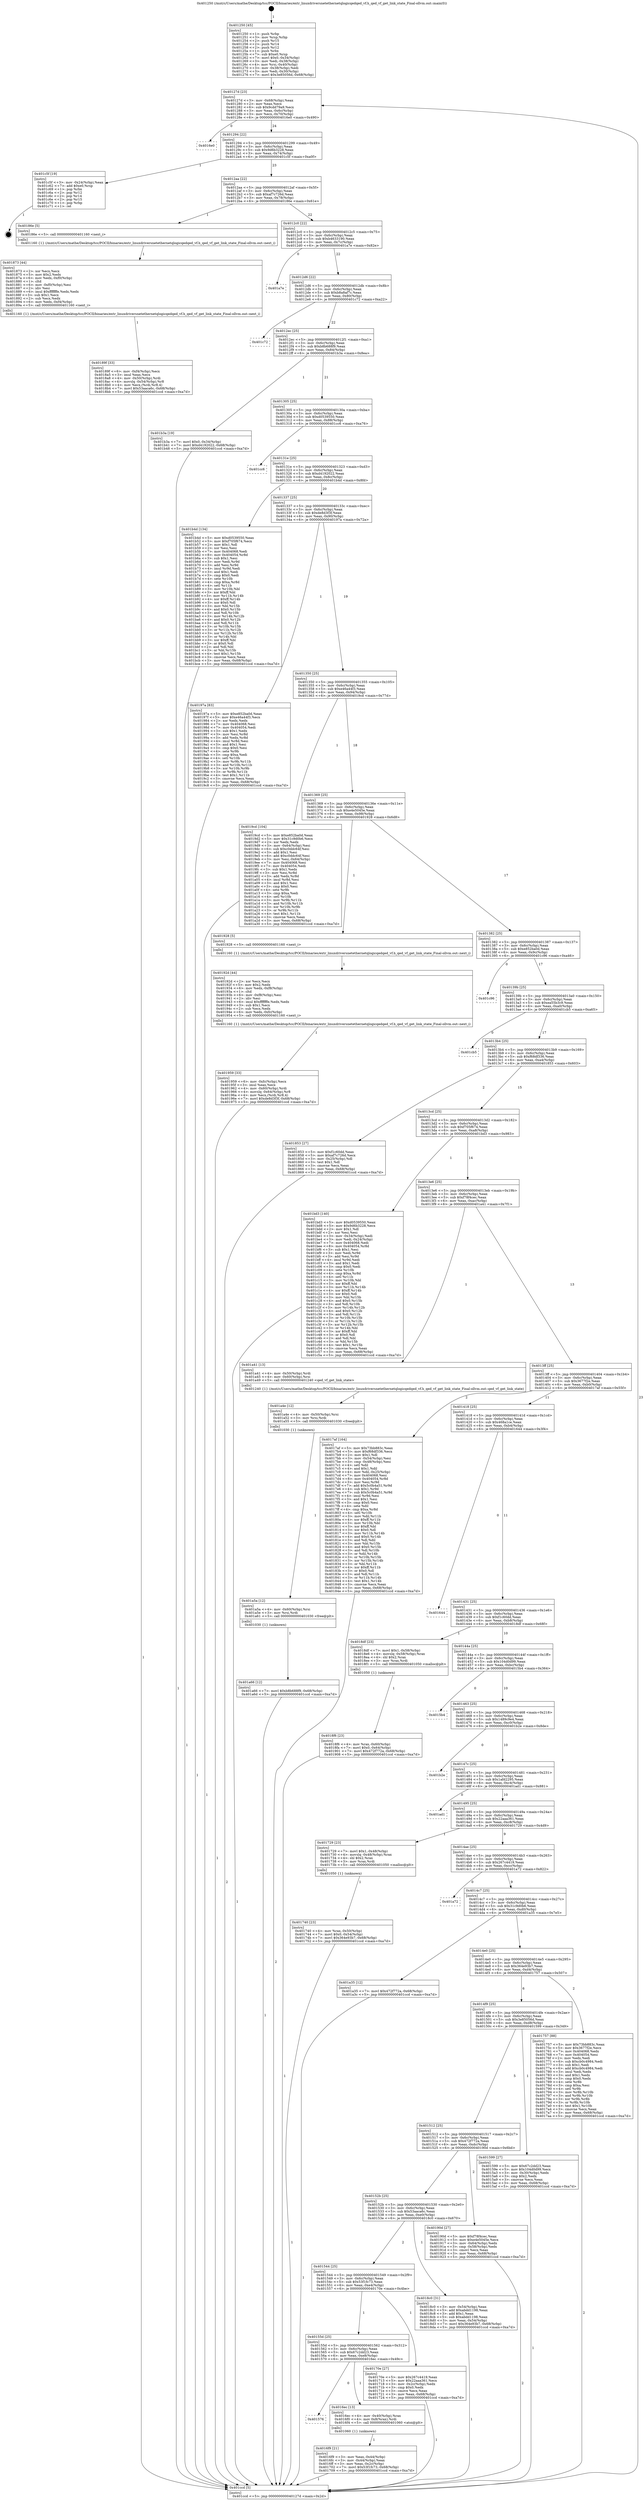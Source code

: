 digraph "0x401250" {
  label = "0x401250 (/mnt/c/Users/mathe/Desktop/tcc/POCII/binaries/extr_linuxdriversnetethernetqlogicqedqed_vf.h_qed_vf_get_link_state_Final-ollvm.out::main(0))"
  labelloc = "t"
  node[shape=record]

  Entry [label="",width=0.3,height=0.3,shape=circle,fillcolor=black,style=filled]
  "0x40127d" [label="{
     0x40127d [23]\l
     | [instrs]\l
     &nbsp;&nbsp;0x40127d \<+3\>: mov -0x68(%rbp),%eax\l
     &nbsp;&nbsp;0x401280 \<+2\>: mov %eax,%ecx\l
     &nbsp;&nbsp;0x401282 \<+6\>: sub $0x9cdd79a9,%ecx\l
     &nbsp;&nbsp;0x401288 \<+3\>: mov %eax,-0x6c(%rbp)\l
     &nbsp;&nbsp;0x40128b \<+3\>: mov %ecx,-0x70(%rbp)\l
     &nbsp;&nbsp;0x40128e \<+6\>: je 00000000004016e0 \<main+0x490\>\l
  }"]
  "0x4016e0" [label="{
     0x4016e0\l
  }", style=dashed]
  "0x401294" [label="{
     0x401294 [22]\l
     | [instrs]\l
     &nbsp;&nbsp;0x401294 \<+5\>: jmp 0000000000401299 \<main+0x49\>\l
     &nbsp;&nbsp;0x401299 \<+3\>: mov -0x6c(%rbp),%eax\l
     &nbsp;&nbsp;0x40129c \<+5\>: sub $0x9d6b3228,%eax\l
     &nbsp;&nbsp;0x4012a1 \<+3\>: mov %eax,-0x74(%rbp)\l
     &nbsp;&nbsp;0x4012a4 \<+6\>: je 0000000000401c5f \<main+0xa0f\>\l
  }"]
  Exit [label="",width=0.3,height=0.3,shape=circle,fillcolor=black,style=filled,peripheries=2]
  "0x401c5f" [label="{
     0x401c5f [19]\l
     | [instrs]\l
     &nbsp;&nbsp;0x401c5f \<+3\>: mov -0x24(%rbp),%eax\l
     &nbsp;&nbsp;0x401c62 \<+7\>: add $0xe0,%rsp\l
     &nbsp;&nbsp;0x401c69 \<+1\>: pop %rbx\l
     &nbsp;&nbsp;0x401c6a \<+2\>: pop %r12\l
     &nbsp;&nbsp;0x401c6c \<+2\>: pop %r14\l
     &nbsp;&nbsp;0x401c6e \<+2\>: pop %r15\l
     &nbsp;&nbsp;0x401c70 \<+1\>: pop %rbp\l
     &nbsp;&nbsp;0x401c71 \<+1\>: ret\l
  }"]
  "0x4012aa" [label="{
     0x4012aa [22]\l
     | [instrs]\l
     &nbsp;&nbsp;0x4012aa \<+5\>: jmp 00000000004012af \<main+0x5f\>\l
     &nbsp;&nbsp;0x4012af \<+3\>: mov -0x6c(%rbp),%eax\l
     &nbsp;&nbsp;0x4012b2 \<+5\>: sub $0xaf7c726d,%eax\l
     &nbsp;&nbsp;0x4012b7 \<+3\>: mov %eax,-0x78(%rbp)\l
     &nbsp;&nbsp;0x4012ba \<+6\>: je 000000000040186e \<main+0x61e\>\l
  }"]
  "0x401a66" [label="{
     0x401a66 [12]\l
     | [instrs]\l
     &nbsp;&nbsp;0x401a66 \<+7\>: movl $0xb8b688f9,-0x68(%rbp)\l
     &nbsp;&nbsp;0x401a6d \<+5\>: jmp 0000000000401ccd \<main+0xa7d\>\l
  }"]
  "0x40186e" [label="{
     0x40186e [5]\l
     | [instrs]\l
     &nbsp;&nbsp;0x40186e \<+5\>: call 0000000000401160 \<next_i\>\l
     | [calls]\l
     &nbsp;&nbsp;0x401160 \{1\} (/mnt/c/Users/mathe/Desktop/tcc/POCII/binaries/extr_linuxdriversnetethernetqlogicqedqed_vf.h_qed_vf_get_link_state_Final-ollvm.out::next_i)\l
  }"]
  "0x4012c0" [label="{
     0x4012c0 [22]\l
     | [instrs]\l
     &nbsp;&nbsp;0x4012c0 \<+5\>: jmp 00000000004012c5 \<main+0x75\>\l
     &nbsp;&nbsp;0x4012c5 \<+3\>: mov -0x6c(%rbp),%eax\l
     &nbsp;&nbsp;0x4012c8 \<+5\>: sub $0xb4633190,%eax\l
     &nbsp;&nbsp;0x4012cd \<+3\>: mov %eax,-0x7c(%rbp)\l
     &nbsp;&nbsp;0x4012d0 \<+6\>: je 0000000000401a7e \<main+0x82e\>\l
  }"]
  "0x401a5a" [label="{
     0x401a5a [12]\l
     | [instrs]\l
     &nbsp;&nbsp;0x401a5a \<+4\>: mov -0x60(%rbp),%rsi\l
     &nbsp;&nbsp;0x401a5e \<+3\>: mov %rsi,%rdi\l
     &nbsp;&nbsp;0x401a61 \<+5\>: call 0000000000401030 \<free@plt\>\l
     | [calls]\l
     &nbsp;&nbsp;0x401030 \{1\} (unknown)\l
  }"]
  "0x401a7e" [label="{
     0x401a7e\l
  }", style=dashed]
  "0x4012d6" [label="{
     0x4012d6 [22]\l
     | [instrs]\l
     &nbsp;&nbsp;0x4012d6 \<+5\>: jmp 00000000004012db \<main+0x8b\>\l
     &nbsp;&nbsp;0x4012db \<+3\>: mov -0x6c(%rbp),%eax\l
     &nbsp;&nbsp;0x4012de \<+5\>: sub $0xb8a8af7c,%eax\l
     &nbsp;&nbsp;0x4012e3 \<+3\>: mov %eax,-0x80(%rbp)\l
     &nbsp;&nbsp;0x4012e6 \<+6\>: je 0000000000401c72 \<main+0xa22\>\l
  }"]
  "0x401a4e" [label="{
     0x401a4e [12]\l
     | [instrs]\l
     &nbsp;&nbsp;0x401a4e \<+4\>: mov -0x50(%rbp),%rsi\l
     &nbsp;&nbsp;0x401a52 \<+3\>: mov %rsi,%rdi\l
     &nbsp;&nbsp;0x401a55 \<+5\>: call 0000000000401030 \<free@plt\>\l
     | [calls]\l
     &nbsp;&nbsp;0x401030 \{1\} (unknown)\l
  }"]
  "0x401c72" [label="{
     0x401c72\l
  }", style=dashed]
  "0x4012ec" [label="{
     0x4012ec [25]\l
     | [instrs]\l
     &nbsp;&nbsp;0x4012ec \<+5\>: jmp 00000000004012f1 \<main+0xa1\>\l
     &nbsp;&nbsp;0x4012f1 \<+3\>: mov -0x6c(%rbp),%eax\l
     &nbsp;&nbsp;0x4012f4 \<+5\>: sub $0xb8b688f9,%eax\l
     &nbsp;&nbsp;0x4012f9 \<+6\>: mov %eax,-0x84(%rbp)\l
     &nbsp;&nbsp;0x4012ff \<+6\>: je 0000000000401b3a \<main+0x8ea\>\l
  }"]
  "0x401959" [label="{
     0x401959 [33]\l
     | [instrs]\l
     &nbsp;&nbsp;0x401959 \<+6\>: mov -0xfc(%rbp),%ecx\l
     &nbsp;&nbsp;0x40195f \<+3\>: imul %eax,%ecx\l
     &nbsp;&nbsp;0x401962 \<+4\>: mov -0x60(%rbp),%rdi\l
     &nbsp;&nbsp;0x401966 \<+4\>: movslq -0x64(%rbp),%r8\l
     &nbsp;&nbsp;0x40196a \<+4\>: mov %ecx,(%rdi,%r8,4)\l
     &nbsp;&nbsp;0x40196e \<+7\>: movl $0xde8d3f3f,-0x68(%rbp)\l
     &nbsp;&nbsp;0x401975 \<+5\>: jmp 0000000000401ccd \<main+0xa7d\>\l
  }"]
  "0x401b3a" [label="{
     0x401b3a [19]\l
     | [instrs]\l
     &nbsp;&nbsp;0x401b3a \<+7\>: movl $0x0,-0x34(%rbp)\l
     &nbsp;&nbsp;0x401b41 \<+7\>: movl $0xd4192022,-0x68(%rbp)\l
     &nbsp;&nbsp;0x401b48 \<+5\>: jmp 0000000000401ccd \<main+0xa7d\>\l
  }"]
  "0x401305" [label="{
     0x401305 [25]\l
     | [instrs]\l
     &nbsp;&nbsp;0x401305 \<+5\>: jmp 000000000040130a \<main+0xba\>\l
     &nbsp;&nbsp;0x40130a \<+3\>: mov -0x6c(%rbp),%eax\l
     &nbsp;&nbsp;0x40130d \<+5\>: sub $0xd0539550,%eax\l
     &nbsp;&nbsp;0x401312 \<+6\>: mov %eax,-0x88(%rbp)\l
     &nbsp;&nbsp;0x401318 \<+6\>: je 0000000000401cc6 \<main+0xa76\>\l
  }"]
  "0x40192d" [label="{
     0x40192d [44]\l
     | [instrs]\l
     &nbsp;&nbsp;0x40192d \<+2\>: xor %ecx,%ecx\l
     &nbsp;&nbsp;0x40192f \<+5\>: mov $0x2,%edx\l
     &nbsp;&nbsp;0x401934 \<+6\>: mov %edx,-0xf8(%rbp)\l
     &nbsp;&nbsp;0x40193a \<+1\>: cltd\l
     &nbsp;&nbsp;0x40193b \<+6\>: mov -0xf8(%rbp),%esi\l
     &nbsp;&nbsp;0x401941 \<+2\>: idiv %esi\l
     &nbsp;&nbsp;0x401943 \<+6\>: imul $0xfffffffe,%edx,%edx\l
     &nbsp;&nbsp;0x401949 \<+3\>: sub $0x1,%ecx\l
     &nbsp;&nbsp;0x40194c \<+2\>: sub %ecx,%edx\l
     &nbsp;&nbsp;0x40194e \<+6\>: mov %edx,-0xfc(%rbp)\l
     &nbsp;&nbsp;0x401954 \<+5\>: call 0000000000401160 \<next_i\>\l
     | [calls]\l
     &nbsp;&nbsp;0x401160 \{1\} (/mnt/c/Users/mathe/Desktop/tcc/POCII/binaries/extr_linuxdriversnetethernetqlogicqedqed_vf.h_qed_vf_get_link_state_Final-ollvm.out::next_i)\l
  }"]
  "0x401cc6" [label="{
     0x401cc6\l
  }", style=dashed]
  "0x40131e" [label="{
     0x40131e [25]\l
     | [instrs]\l
     &nbsp;&nbsp;0x40131e \<+5\>: jmp 0000000000401323 \<main+0xd3\>\l
     &nbsp;&nbsp;0x401323 \<+3\>: mov -0x6c(%rbp),%eax\l
     &nbsp;&nbsp;0x401326 \<+5\>: sub $0xd4192022,%eax\l
     &nbsp;&nbsp;0x40132b \<+6\>: mov %eax,-0x8c(%rbp)\l
     &nbsp;&nbsp;0x401331 \<+6\>: je 0000000000401b4d \<main+0x8fd\>\l
  }"]
  "0x4018f6" [label="{
     0x4018f6 [23]\l
     | [instrs]\l
     &nbsp;&nbsp;0x4018f6 \<+4\>: mov %rax,-0x60(%rbp)\l
     &nbsp;&nbsp;0x4018fa \<+7\>: movl $0x0,-0x64(%rbp)\l
     &nbsp;&nbsp;0x401901 \<+7\>: movl $0x472f772a,-0x68(%rbp)\l
     &nbsp;&nbsp;0x401908 \<+5\>: jmp 0000000000401ccd \<main+0xa7d\>\l
  }"]
  "0x401b4d" [label="{
     0x401b4d [134]\l
     | [instrs]\l
     &nbsp;&nbsp;0x401b4d \<+5\>: mov $0xd0539550,%eax\l
     &nbsp;&nbsp;0x401b52 \<+5\>: mov $0xf705f674,%ecx\l
     &nbsp;&nbsp;0x401b57 \<+2\>: mov $0x1,%dl\l
     &nbsp;&nbsp;0x401b59 \<+2\>: xor %esi,%esi\l
     &nbsp;&nbsp;0x401b5b \<+7\>: mov 0x404068,%edi\l
     &nbsp;&nbsp;0x401b62 \<+8\>: mov 0x404054,%r8d\l
     &nbsp;&nbsp;0x401b6a \<+3\>: sub $0x1,%esi\l
     &nbsp;&nbsp;0x401b6d \<+3\>: mov %edi,%r9d\l
     &nbsp;&nbsp;0x401b70 \<+3\>: add %esi,%r9d\l
     &nbsp;&nbsp;0x401b73 \<+4\>: imul %r9d,%edi\l
     &nbsp;&nbsp;0x401b77 \<+3\>: and $0x1,%edi\l
     &nbsp;&nbsp;0x401b7a \<+3\>: cmp $0x0,%edi\l
     &nbsp;&nbsp;0x401b7d \<+4\>: sete %r10b\l
     &nbsp;&nbsp;0x401b81 \<+4\>: cmp $0xa,%r8d\l
     &nbsp;&nbsp;0x401b85 \<+4\>: setl %r11b\l
     &nbsp;&nbsp;0x401b89 \<+3\>: mov %r10b,%bl\l
     &nbsp;&nbsp;0x401b8c \<+3\>: xor $0xff,%bl\l
     &nbsp;&nbsp;0x401b8f \<+3\>: mov %r11b,%r14b\l
     &nbsp;&nbsp;0x401b92 \<+4\>: xor $0xff,%r14b\l
     &nbsp;&nbsp;0x401b96 \<+3\>: xor $0x0,%dl\l
     &nbsp;&nbsp;0x401b99 \<+3\>: mov %bl,%r15b\l
     &nbsp;&nbsp;0x401b9c \<+4\>: and $0x0,%r15b\l
     &nbsp;&nbsp;0x401ba0 \<+3\>: and %dl,%r10b\l
     &nbsp;&nbsp;0x401ba3 \<+3\>: mov %r14b,%r12b\l
     &nbsp;&nbsp;0x401ba6 \<+4\>: and $0x0,%r12b\l
     &nbsp;&nbsp;0x401baa \<+3\>: and %dl,%r11b\l
     &nbsp;&nbsp;0x401bad \<+3\>: or %r10b,%r15b\l
     &nbsp;&nbsp;0x401bb0 \<+3\>: or %r11b,%r12b\l
     &nbsp;&nbsp;0x401bb3 \<+3\>: xor %r12b,%r15b\l
     &nbsp;&nbsp;0x401bb6 \<+3\>: or %r14b,%bl\l
     &nbsp;&nbsp;0x401bb9 \<+3\>: xor $0xff,%bl\l
     &nbsp;&nbsp;0x401bbc \<+3\>: or $0x0,%dl\l
     &nbsp;&nbsp;0x401bbf \<+2\>: and %dl,%bl\l
     &nbsp;&nbsp;0x401bc1 \<+3\>: or %bl,%r15b\l
     &nbsp;&nbsp;0x401bc4 \<+4\>: test $0x1,%r15b\l
     &nbsp;&nbsp;0x401bc8 \<+3\>: cmovne %ecx,%eax\l
     &nbsp;&nbsp;0x401bcb \<+3\>: mov %eax,-0x68(%rbp)\l
     &nbsp;&nbsp;0x401bce \<+5\>: jmp 0000000000401ccd \<main+0xa7d\>\l
  }"]
  "0x401337" [label="{
     0x401337 [25]\l
     | [instrs]\l
     &nbsp;&nbsp;0x401337 \<+5\>: jmp 000000000040133c \<main+0xec\>\l
     &nbsp;&nbsp;0x40133c \<+3\>: mov -0x6c(%rbp),%eax\l
     &nbsp;&nbsp;0x40133f \<+5\>: sub $0xde8d3f3f,%eax\l
     &nbsp;&nbsp;0x401344 \<+6\>: mov %eax,-0x90(%rbp)\l
     &nbsp;&nbsp;0x40134a \<+6\>: je 000000000040197a \<main+0x72a\>\l
  }"]
  "0x40189f" [label="{
     0x40189f [33]\l
     | [instrs]\l
     &nbsp;&nbsp;0x40189f \<+6\>: mov -0xf4(%rbp),%ecx\l
     &nbsp;&nbsp;0x4018a5 \<+3\>: imul %eax,%ecx\l
     &nbsp;&nbsp;0x4018a8 \<+4\>: mov -0x50(%rbp),%rdi\l
     &nbsp;&nbsp;0x4018ac \<+4\>: movslq -0x54(%rbp),%r8\l
     &nbsp;&nbsp;0x4018b0 \<+4\>: mov %ecx,(%rdi,%r8,4)\l
     &nbsp;&nbsp;0x4018b4 \<+7\>: movl $0x53aaca6c,-0x68(%rbp)\l
     &nbsp;&nbsp;0x4018bb \<+5\>: jmp 0000000000401ccd \<main+0xa7d\>\l
  }"]
  "0x40197a" [label="{
     0x40197a [83]\l
     | [instrs]\l
     &nbsp;&nbsp;0x40197a \<+5\>: mov $0xe852ba0d,%eax\l
     &nbsp;&nbsp;0x40197f \<+5\>: mov $0xe46a44f3,%ecx\l
     &nbsp;&nbsp;0x401984 \<+2\>: xor %edx,%edx\l
     &nbsp;&nbsp;0x401986 \<+7\>: mov 0x404068,%esi\l
     &nbsp;&nbsp;0x40198d \<+7\>: mov 0x404054,%edi\l
     &nbsp;&nbsp;0x401994 \<+3\>: sub $0x1,%edx\l
     &nbsp;&nbsp;0x401997 \<+3\>: mov %esi,%r8d\l
     &nbsp;&nbsp;0x40199a \<+3\>: add %edx,%r8d\l
     &nbsp;&nbsp;0x40199d \<+4\>: imul %r8d,%esi\l
     &nbsp;&nbsp;0x4019a1 \<+3\>: and $0x1,%esi\l
     &nbsp;&nbsp;0x4019a4 \<+3\>: cmp $0x0,%esi\l
     &nbsp;&nbsp;0x4019a7 \<+4\>: sete %r9b\l
     &nbsp;&nbsp;0x4019ab \<+3\>: cmp $0xa,%edi\l
     &nbsp;&nbsp;0x4019ae \<+4\>: setl %r10b\l
     &nbsp;&nbsp;0x4019b2 \<+3\>: mov %r9b,%r11b\l
     &nbsp;&nbsp;0x4019b5 \<+3\>: and %r10b,%r11b\l
     &nbsp;&nbsp;0x4019b8 \<+3\>: xor %r10b,%r9b\l
     &nbsp;&nbsp;0x4019bb \<+3\>: or %r9b,%r11b\l
     &nbsp;&nbsp;0x4019be \<+4\>: test $0x1,%r11b\l
     &nbsp;&nbsp;0x4019c2 \<+3\>: cmovne %ecx,%eax\l
     &nbsp;&nbsp;0x4019c5 \<+3\>: mov %eax,-0x68(%rbp)\l
     &nbsp;&nbsp;0x4019c8 \<+5\>: jmp 0000000000401ccd \<main+0xa7d\>\l
  }"]
  "0x401350" [label="{
     0x401350 [25]\l
     | [instrs]\l
     &nbsp;&nbsp;0x401350 \<+5\>: jmp 0000000000401355 \<main+0x105\>\l
     &nbsp;&nbsp;0x401355 \<+3\>: mov -0x6c(%rbp),%eax\l
     &nbsp;&nbsp;0x401358 \<+5\>: sub $0xe46a44f3,%eax\l
     &nbsp;&nbsp;0x40135d \<+6\>: mov %eax,-0x94(%rbp)\l
     &nbsp;&nbsp;0x401363 \<+6\>: je 00000000004019cd \<main+0x77d\>\l
  }"]
  "0x401873" [label="{
     0x401873 [44]\l
     | [instrs]\l
     &nbsp;&nbsp;0x401873 \<+2\>: xor %ecx,%ecx\l
     &nbsp;&nbsp;0x401875 \<+5\>: mov $0x2,%edx\l
     &nbsp;&nbsp;0x40187a \<+6\>: mov %edx,-0xf0(%rbp)\l
     &nbsp;&nbsp;0x401880 \<+1\>: cltd\l
     &nbsp;&nbsp;0x401881 \<+6\>: mov -0xf0(%rbp),%esi\l
     &nbsp;&nbsp;0x401887 \<+2\>: idiv %esi\l
     &nbsp;&nbsp;0x401889 \<+6\>: imul $0xfffffffe,%edx,%edx\l
     &nbsp;&nbsp;0x40188f \<+3\>: sub $0x1,%ecx\l
     &nbsp;&nbsp;0x401892 \<+2\>: sub %ecx,%edx\l
     &nbsp;&nbsp;0x401894 \<+6\>: mov %edx,-0xf4(%rbp)\l
     &nbsp;&nbsp;0x40189a \<+5\>: call 0000000000401160 \<next_i\>\l
     | [calls]\l
     &nbsp;&nbsp;0x401160 \{1\} (/mnt/c/Users/mathe/Desktop/tcc/POCII/binaries/extr_linuxdriversnetethernetqlogicqedqed_vf.h_qed_vf_get_link_state_Final-ollvm.out::next_i)\l
  }"]
  "0x4019cd" [label="{
     0x4019cd [104]\l
     | [instrs]\l
     &nbsp;&nbsp;0x4019cd \<+5\>: mov $0xe852ba0d,%eax\l
     &nbsp;&nbsp;0x4019d2 \<+5\>: mov $0x31c9d0b6,%ecx\l
     &nbsp;&nbsp;0x4019d7 \<+2\>: xor %edx,%edx\l
     &nbsp;&nbsp;0x4019d9 \<+3\>: mov -0x64(%rbp),%esi\l
     &nbsp;&nbsp;0x4019dc \<+6\>: sub $0xc0ddc64f,%esi\l
     &nbsp;&nbsp;0x4019e2 \<+3\>: add $0x1,%esi\l
     &nbsp;&nbsp;0x4019e5 \<+6\>: add $0xc0ddc64f,%esi\l
     &nbsp;&nbsp;0x4019eb \<+3\>: mov %esi,-0x64(%rbp)\l
     &nbsp;&nbsp;0x4019ee \<+7\>: mov 0x404068,%esi\l
     &nbsp;&nbsp;0x4019f5 \<+7\>: mov 0x404054,%edi\l
     &nbsp;&nbsp;0x4019fc \<+3\>: sub $0x1,%edx\l
     &nbsp;&nbsp;0x4019ff \<+3\>: mov %esi,%r8d\l
     &nbsp;&nbsp;0x401a02 \<+3\>: add %edx,%r8d\l
     &nbsp;&nbsp;0x401a05 \<+4\>: imul %r8d,%esi\l
     &nbsp;&nbsp;0x401a09 \<+3\>: and $0x1,%esi\l
     &nbsp;&nbsp;0x401a0c \<+3\>: cmp $0x0,%esi\l
     &nbsp;&nbsp;0x401a0f \<+4\>: sete %r9b\l
     &nbsp;&nbsp;0x401a13 \<+3\>: cmp $0xa,%edi\l
     &nbsp;&nbsp;0x401a16 \<+4\>: setl %r10b\l
     &nbsp;&nbsp;0x401a1a \<+3\>: mov %r9b,%r11b\l
     &nbsp;&nbsp;0x401a1d \<+3\>: and %r10b,%r11b\l
     &nbsp;&nbsp;0x401a20 \<+3\>: xor %r10b,%r9b\l
     &nbsp;&nbsp;0x401a23 \<+3\>: or %r9b,%r11b\l
     &nbsp;&nbsp;0x401a26 \<+4\>: test $0x1,%r11b\l
     &nbsp;&nbsp;0x401a2a \<+3\>: cmovne %ecx,%eax\l
     &nbsp;&nbsp;0x401a2d \<+3\>: mov %eax,-0x68(%rbp)\l
     &nbsp;&nbsp;0x401a30 \<+5\>: jmp 0000000000401ccd \<main+0xa7d\>\l
  }"]
  "0x401369" [label="{
     0x401369 [25]\l
     | [instrs]\l
     &nbsp;&nbsp;0x401369 \<+5\>: jmp 000000000040136e \<main+0x11e\>\l
     &nbsp;&nbsp;0x40136e \<+3\>: mov -0x6c(%rbp),%eax\l
     &nbsp;&nbsp;0x401371 \<+5\>: sub $0xe4e5045e,%eax\l
     &nbsp;&nbsp;0x401376 \<+6\>: mov %eax,-0x98(%rbp)\l
     &nbsp;&nbsp;0x40137c \<+6\>: je 0000000000401928 \<main+0x6d8\>\l
  }"]
  "0x401740" [label="{
     0x401740 [23]\l
     | [instrs]\l
     &nbsp;&nbsp;0x401740 \<+4\>: mov %rax,-0x50(%rbp)\l
     &nbsp;&nbsp;0x401744 \<+7\>: movl $0x0,-0x54(%rbp)\l
     &nbsp;&nbsp;0x40174b \<+7\>: movl $0x364e93b7,-0x68(%rbp)\l
     &nbsp;&nbsp;0x401752 \<+5\>: jmp 0000000000401ccd \<main+0xa7d\>\l
  }"]
  "0x401928" [label="{
     0x401928 [5]\l
     | [instrs]\l
     &nbsp;&nbsp;0x401928 \<+5\>: call 0000000000401160 \<next_i\>\l
     | [calls]\l
     &nbsp;&nbsp;0x401160 \{1\} (/mnt/c/Users/mathe/Desktop/tcc/POCII/binaries/extr_linuxdriversnetethernetqlogicqedqed_vf.h_qed_vf_get_link_state_Final-ollvm.out::next_i)\l
  }"]
  "0x401382" [label="{
     0x401382 [25]\l
     | [instrs]\l
     &nbsp;&nbsp;0x401382 \<+5\>: jmp 0000000000401387 \<main+0x137\>\l
     &nbsp;&nbsp;0x401387 \<+3\>: mov -0x6c(%rbp),%eax\l
     &nbsp;&nbsp;0x40138a \<+5\>: sub $0xe852ba0d,%eax\l
     &nbsp;&nbsp;0x40138f \<+6\>: mov %eax,-0x9c(%rbp)\l
     &nbsp;&nbsp;0x401395 \<+6\>: je 0000000000401c96 \<main+0xa46\>\l
  }"]
  "0x4016f9" [label="{
     0x4016f9 [21]\l
     | [instrs]\l
     &nbsp;&nbsp;0x4016f9 \<+3\>: mov %eax,-0x44(%rbp)\l
     &nbsp;&nbsp;0x4016fc \<+3\>: mov -0x44(%rbp),%eax\l
     &nbsp;&nbsp;0x4016ff \<+3\>: mov %eax,-0x2c(%rbp)\l
     &nbsp;&nbsp;0x401702 \<+7\>: movl $0x53f1fc73,-0x68(%rbp)\l
     &nbsp;&nbsp;0x401709 \<+5\>: jmp 0000000000401ccd \<main+0xa7d\>\l
  }"]
  "0x401c96" [label="{
     0x401c96\l
  }", style=dashed]
  "0x40139b" [label="{
     0x40139b [25]\l
     | [instrs]\l
     &nbsp;&nbsp;0x40139b \<+5\>: jmp 00000000004013a0 \<main+0x150\>\l
     &nbsp;&nbsp;0x4013a0 \<+3\>: mov -0x6c(%rbp),%eax\l
     &nbsp;&nbsp;0x4013a3 \<+5\>: sub $0xea55b3c9,%eax\l
     &nbsp;&nbsp;0x4013a8 \<+6\>: mov %eax,-0xa0(%rbp)\l
     &nbsp;&nbsp;0x4013ae \<+6\>: je 0000000000401cb5 \<main+0xa65\>\l
  }"]
  "0x401576" [label="{
     0x401576\l
  }", style=dashed]
  "0x401cb5" [label="{
     0x401cb5\l
  }", style=dashed]
  "0x4013b4" [label="{
     0x4013b4 [25]\l
     | [instrs]\l
     &nbsp;&nbsp;0x4013b4 \<+5\>: jmp 00000000004013b9 \<main+0x169\>\l
     &nbsp;&nbsp;0x4013b9 \<+3\>: mov -0x6c(%rbp),%eax\l
     &nbsp;&nbsp;0x4013bc \<+5\>: sub $0xf68df336,%eax\l
     &nbsp;&nbsp;0x4013c1 \<+6\>: mov %eax,-0xa4(%rbp)\l
     &nbsp;&nbsp;0x4013c7 \<+6\>: je 0000000000401853 \<main+0x603\>\l
  }"]
  "0x4016ec" [label="{
     0x4016ec [13]\l
     | [instrs]\l
     &nbsp;&nbsp;0x4016ec \<+4\>: mov -0x40(%rbp),%rax\l
     &nbsp;&nbsp;0x4016f0 \<+4\>: mov 0x8(%rax),%rdi\l
     &nbsp;&nbsp;0x4016f4 \<+5\>: call 0000000000401060 \<atoi@plt\>\l
     | [calls]\l
     &nbsp;&nbsp;0x401060 \{1\} (unknown)\l
  }"]
  "0x401853" [label="{
     0x401853 [27]\l
     | [instrs]\l
     &nbsp;&nbsp;0x401853 \<+5\>: mov $0xf1c60dd,%eax\l
     &nbsp;&nbsp;0x401858 \<+5\>: mov $0xaf7c726d,%ecx\l
     &nbsp;&nbsp;0x40185d \<+3\>: mov -0x25(%rbp),%dl\l
     &nbsp;&nbsp;0x401860 \<+3\>: test $0x1,%dl\l
     &nbsp;&nbsp;0x401863 \<+3\>: cmovne %ecx,%eax\l
     &nbsp;&nbsp;0x401866 \<+3\>: mov %eax,-0x68(%rbp)\l
     &nbsp;&nbsp;0x401869 \<+5\>: jmp 0000000000401ccd \<main+0xa7d\>\l
  }"]
  "0x4013cd" [label="{
     0x4013cd [25]\l
     | [instrs]\l
     &nbsp;&nbsp;0x4013cd \<+5\>: jmp 00000000004013d2 \<main+0x182\>\l
     &nbsp;&nbsp;0x4013d2 \<+3\>: mov -0x6c(%rbp),%eax\l
     &nbsp;&nbsp;0x4013d5 \<+5\>: sub $0xf705f674,%eax\l
     &nbsp;&nbsp;0x4013da \<+6\>: mov %eax,-0xa8(%rbp)\l
     &nbsp;&nbsp;0x4013e0 \<+6\>: je 0000000000401bd3 \<main+0x983\>\l
  }"]
  "0x40155d" [label="{
     0x40155d [25]\l
     | [instrs]\l
     &nbsp;&nbsp;0x40155d \<+5\>: jmp 0000000000401562 \<main+0x312\>\l
     &nbsp;&nbsp;0x401562 \<+3\>: mov -0x6c(%rbp),%eax\l
     &nbsp;&nbsp;0x401565 \<+5\>: sub $0x67c2dd23,%eax\l
     &nbsp;&nbsp;0x40156a \<+6\>: mov %eax,-0xe8(%rbp)\l
     &nbsp;&nbsp;0x401570 \<+6\>: je 00000000004016ec \<main+0x49c\>\l
  }"]
  "0x401bd3" [label="{
     0x401bd3 [140]\l
     | [instrs]\l
     &nbsp;&nbsp;0x401bd3 \<+5\>: mov $0xd0539550,%eax\l
     &nbsp;&nbsp;0x401bd8 \<+5\>: mov $0x9d6b3228,%ecx\l
     &nbsp;&nbsp;0x401bdd \<+2\>: mov $0x1,%dl\l
     &nbsp;&nbsp;0x401bdf \<+2\>: xor %esi,%esi\l
     &nbsp;&nbsp;0x401be1 \<+3\>: mov -0x34(%rbp),%edi\l
     &nbsp;&nbsp;0x401be4 \<+3\>: mov %edi,-0x24(%rbp)\l
     &nbsp;&nbsp;0x401be7 \<+7\>: mov 0x404068,%edi\l
     &nbsp;&nbsp;0x401bee \<+8\>: mov 0x404054,%r8d\l
     &nbsp;&nbsp;0x401bf6 \<+3\>: sub $0x1,%esi\l
     &nbsp;&nbsp;0x401bf9 \<+3\>: mov %edi,%r9d\l
     &nbsp;&nbsp;0x401bfc \<+3\>: add %esi,%r9d\l
     &nbsp;&nbsp;0x401bff \<+4\>: imul %r9d,%edi\l
     &nbsp;&nbsp;0x401c03 \<+3\>: and $0x1,%edi\l
     &nbsp;&nbsp;0x401c06 \<+3\>: cmp $0x0,%edi\l
     &nbsp;&nbsp;0x401c09 \<+4\>: sete %r10b\l
     &nbsp;&nbsp;0x401c0d \<+4\>: cmp $0xa,%r8d\l
     &nbsp;&nbsp;0x401c11 \<+4\>: setl %r11b\l
     &nbsp;&nbsp;0x401c15 \<+3\>: mov %r10b,%bl\l
     &nbsp;&nbsp;0x401c18 \<+3\>: xor $0xff,%bl\l
     &nbsp;&nbsp;0x401c1b \<+3\>: mov %r11b,%r14b\l
     &nbsp;&nbsp;0x401c1e \<+4\>: xor $0xff,%r14b\l
     &nbsp;&nbsp;0x401c22 \<+3\>: xor $0x0,%dl\l
     &nbsp;&nbsp;0x401c25 \<+3\>: mov %bl,%r15b\l
     &nbsp;&nbsp;0x401c28 \<+4\>: and $0x0,%r15b\l
     &nbsp;&nbsp;0x401c2c \<+3\>: and %dl,%r10b\l
     &nbsp;&nbsp;0x401c2f \<+3\>: mov %r14b,%r12b\l
     &nbsp;&nbsp;0x401c32 \<+4\>: and $0x0,%r12b\l
     &nbsp;&nbsp;0x401c36 \<+3\>: and %dl,%r11b\l
     &nbsp;&nbsp;0x401c39 \<+3\>: or %r10b,%r15b\l
     &nbsp;&nbsp;0x401c3c \<+3\>: or %r11b,%r12b\l
     &nbsp;&nbsp;0x401c3f \<+3\>: xor %r12b,%r15b\l
     &nbsp;&nbsp;0x401c42 \<+3\>: or %r14b,%bl\l
     &nbsp;&nbsp;0x401c45 \<+3\>: xor $0xff,%bl\l
     &nbsp;&nbsp;0x401c48 \<+3\>: or $0x0,%dl\l
     &nbsp;&nbsp;0x401c4b \<+2\>: and %dl,%bl\l
     &nbsp;&nbsp;0x401c4d \<+3\>: or %bl,%r15b\l
     &nbsp;&nbsp;0x401c50 \<+4\>: test $0x1,%r15b\l
     &nbsp;&nbsp;0x401c54 \<+3\>: cmovne %ecx,%eax\l
     &nbsp;&nbsp;0x401c57 \<+3\>: mov %eax,-0x68(%rbp)\l
     &nbsp;&nbsp;0x401c5a \<+5\>: jmp 0000000000401ccd \<main+0xa7d\>\l
  }"]
  "0x4013e6" [label="{
     0x4013e6 [25]\l
     | [instrs]\l
     &nbsp;&nbsp;0x4013e6 \<+5\>: jmp 00000000004013eb \<main+0x19b\>\l
     &nbsp;&nbsp;0x4013eb \<+3\>: mov -0x6c(%rbp),%eax\l
     &nbsp;&nbsp;0x4013ee \<+5\>: sub $0xf78f4cec,%eax\l
     &nbsp;&nbsp;0x4013f3 \<+6\>: mov %eax,-0xac(%rbp)\l
     &nbsp;&nbsp;0x4013f9 \<+6\>: je 0000000000401a41 \<main+0x7f1\>\l
  }"]
  "0x40170e" [label="{
     0x40170e [27]\l
     | [instrs]\l
     &nbsp;&nbsp;0x40170e \<+5\>: mov $0x267c4419,%eax\l
     &nbsp;&nbsp;0x401713 \<+5\>: mov $0x22aaa361,%ecx\l
     &nbsp;&nbsp;0x401718 \<+3\>: mov -0x2c(%rbp),%edx\l
     &nbsp;&nbsp;0x40171b \<+3\>: cmp $0x0,%edx\l
     &nbsp;&nbsp;0x40171e \<+3\>: cmove %ecx,%eax\l
     &nbsp;&nbsp;0x401721 \<+3\>: mov %eax,-0x68(%rbp)\l
     &nbsp;&nbsp;0x401724 \<+5\>: jmp 0000000000401ccd \<main+0xa7d\>\l
  }"]
  "0x401a41" [label="{
     0x401a41 [13]\l
     | [instrs]\l
     &nbsp;&nbsp;0x401a41 \<+4\>: mov -0x50(%rbp),%rdi\l
     &nbsp;&nbsp;0x401a45 \<+4\>: mov -0x60(%rbp),%rsi\l
     &nbsp;&nbsp;0x401a49 \<+5\>: call 0000000000401240 \<qed_vf_get_link_state\>\l
     | [calls]\l
     &nbsp;&nbsp;0x401240 \{1\} (/mnt/c/Users/mathe/Desktop/tcc/POCII/binaries/extr_linuxdriversnetethernetqlogicqedqed_vf.h_qed_vf_get_link_state_Final-ollvm.out::qed_vf_get_link_state)\l
  }"]
  "0x4013ff" [label="{
     0x4013ff [25]\l
     | [instrs]\l
     &nbsp;&nbsp;0x4013ff \<+5\>: jmp 0000000000401404 \<main+0x1b4\>\l
     &nbsp;&nbsp;0x401404 \<+3\>: mov -0x6c(%rbp),%eax\l
     &nbsp;&nbsp;0x401407 \<+5\>: sub $0x3677f2e,%eax\l
     &nbsp;&nbsp;0x40140c \<+6\>: mov %eax,-0xb0(%rbp)\l
     &nbsp;&nbsp;0x401412 \<+6\>: je 00000000004017af \<main+0x55f\>\l
  }"]
  "0x401544" [label="{
     0x401544 [25]\l
     | [instrs]\l
     &nbsp;&nbsp;0x401544 \<+5\>: jmp 0000000000401549 \<main+0x2f9\>\l
     &nbsp;&nbsp;0x401549 \<+3\>: mov -0x6c(%rbp),%eax\l
     &nbsp;&nbsp;0x40154c \<+5\>: sub $0x53f1fc73,%eax\l
     &nbsp;&nbsp;0x401551 \<+6\>: mov %eax,-0xe4(%rbp)\l
     &nbsp;&nbsp;0x401557 \<+6\>: je 000000000040170e \<main+0x4be\>\l
  }"]
  "0x4017af" [label="{
     0x4017af [164]\l
     | [instrs]\l
     &nbsp;&nbsp;0x4017af \<+5\>: mov $0x73bb883c,%eax\l
     &nbsp;&nbsp;0x4017b4 \<+5\>: mov $0xf68df336,%ecx\l
     &nbsp;&nbsp;0x4017b9 \<+2\>: mov $0x1,%dl\l
     &nbsp;&nbsp;0x4017bb \<+3\>: mov -0x54(%rbp),%esi\l
     &nbsp;&nbsp;0x4017be \<+3\>: cmp -0x48(%rbp),%esi\l
     &nbsp;&nbsp;0x4017c1 \<+4\>: setl %dil\l
     &nbsp;&nbsp;0x4017c5 \<+4\>: and $0x1,%dil\l
     &nbsp;&nbsp;0x4017c9 \<+4\>: mov %dil,-0x25(%rbp)\l
     &nbsp;&nbsp;0x4017cd \<+7\>: mov 0x404068,%esi\l
     &nbsp;&nbsp;0x4017d4 \<+8\>: mov 0x404054,%r8d\l
     &nbsp;&nbsp;0x4017dc \<+3\>: mov %esi,%r9d\l
     &nbsp;&nbsp;0x4017df \<+7\>: add $0x5c0b4a51,%r9d\l
     &nbsp;&nbsp;0x4017e6 \<+4\>: sub $0x1,%r9d\l
     &nbsp;&nbsp;0x4017ea \<+7\>: sub $0x5c0b4a51,%r9d\l
     &nbsp;&nbsp;0x4017f1 \<+4\>: imul %r9d,%esi\l
     &nbsp;&nbsp;0x4017f5 \<+3\>: and $0x1,%esi\l
     &nbsp;&nbsp;0x4017f8 \<+3\>: cmp $0x0,%esi\l
     &nbsp;&nbsp;0x4017fb \<+4\>: sete %dil\l
     &nbsp;&nbsp;0x4017ff \<+4\>: cmp $0xa,%r8d\l
     &nbsp;&nbsp;0x401803 \<+4\>: setl %r10b\l
     &nbsp;&nbsp;0x401807 \<+3\>: mov %dil,%r11b\l
     &nbsp;&nbsp;0x40180a \<+4\>: xor $0xff,%r11b\l
     &nbsp;&nbsp;0x40180e \<+3\>: mov %r10b,%bl\l
     &nbsp;&nbsp;0x401811 \<+3\>: xor $0xff,%bl\l
     &nbsp;&nbsp;0x401814 \<+3\>: xor $0x0,%dl\l
     &nbsp;&nbsp;0x401817 \<+3\>: mov %r11b,%r14b\l
     &nbsp;&nbsp;0x40181a \<+4\>: and $0x0,%r14b\l
     &nbsp;&nbsp;0x40181e \<+3\>: and %dl,%dil\l
     &nbsp;&nbsp;0x401821 \<+3\>: mov %bl,%r15b\l
     &nbsp;&nbsp;0x401824 \<+4\>: and $0x0,%r15b\l
     &nbsp;&nbsp;0x401828 \<+3\>: and %dl,%r10b\l
     &nbsp;&nbsp;0x40182b \<+3\>: or %dil,%r14b\l
     &nbsp;&nbsp;0x40182e \<+3\>: or %r10b,%r15b\l
     &nbsp;&nbsp;0x401831 \<+3\>: xor %r15b,%r14b\l
     &nbsp;&nbsp;0x401834 \<+3\>: or %bl,%r11b\l
     &nbsp;&nbsp;0x401837 \<+4\>: xor $0xff,%r11b\l
     &nbsp;&nbsp;0x40183b \<+3\>: or $0x0,%dl\l
     &nbsp;&nbsp;0x40183e \<+3\>: and %dl,%r11b\l
     &nbsp;&nbsp;0x401841 \<+3\>: or %r11b,%r14b\l
     &nbsp;&nbsp;0x401844 \<+4\>: test $0x1,%r14b\l
     &nbsp;&nbsp;0x401848 \<+3\>: cmovne %ecx,%eax\l
     &nbsp;&nbsp;0x40184b \<+3\>: mov %eax,-0x68(%rbp)\l
     &nbsp;&nbsp;0x40184e \<+5\>: jmp 0000000000401ccd \<main+0xa7d\>\l
  }"]
  "0x401418" [label="{
     0x401418 [25]\l
     | [instrs]\l
     &nbsp;&nbsp;0x401418 \<+5\>: jmp 000000000040141d \<main+0x1cd\>\l
     &nbsp;&nbsp;0x40141d \<+3\>: mov -0x6c(%rbp),%eax\l
     &nbsp;&nbsp;0x401420 \<+5\>: sub $0x468a1ce,%eax\l
     &nbsp;&nbsp;0x401425 \<+6\>: mov %eax,-0xb4(%rbp)\l
     &nbsp;&nbsp;0x40142b \<+6\>: je 0000000000401644 \<main+0x3f4\>\l
  }"]
  "0x4018c0" [label="{
     0x4018c0 [31]\l
     | [instrs]\l
     &nbsp;&nbsp;0x4018c0 \<+3\>: mov -0x54(%rbp),%eax\l
     &nbsp;&nbsp;0x4018c3 \<+5\>: add $0xabdd1198,%eax\l
     &nbsp;&nbsp;0x4018c8 \<+3\>: add $0x1,%eax\l
     &nbsp;&nbsp;0x4018cb \<+5\>: sub $0xabdd1198,%eax\l
     &nbsp;&nbsp;0x4018d0 \<+3\>: mov %eax,-0x54(%rbp)\l
     &nbsp;&nbsp;0x4018d3 \<+7\>: movl $0x364e93b7,-0x68(%rbp)\l
     &nbsp;&nbsp;0x4018da \<+5\>: jmp 0000000000401ccd \<main+0xa7d\>\l
  }"]
  "0x401644" [label="{
     0x401644\l
  }", style=dashed]
  "0x401431" [label="{
     0x401431 [25]\l
     | [instrs]\l
     &nbsp;&nbsp;0x401431 \<+5\>: jmp 0000000000401436 \<main+0x1e6\>\l
     &nbsp;&nbsp;0x401436 \<+3\>: mov -0x6c(%rbp),%eax\l
     &nbsp;&nbsp;0x401439 \<+5\>: sub $0xf1c60dd,%eax\l
     &nbsp;&nbsp;0x40143e \<+6\>: mov %eax,-0xb8(%rbp)\l
     &nbsp;&nbsp;0x401444 \<+6\>: je 00000000004018df \<main+0x68f\>\l
  }"]
  "0x40152b" [label="{
     0x40152b [25]\l
     | [instrs]\l
     &nbsp;&nbsp;0x40152b \<+5\>: jmp 0000000000401530 \<main+0x2e0\>\l
     &nbsp;&nbsp;0x401530 \<+3\>: mov -0x6c(%rbp),%eax\l
     &nbsp;&nbsp;0x401533 \<+5\>: sub $0x53aaca6c,%eax\l
     &nbsp;&nbsp;0x401538 \<+6\>: mov %eax,-0xe0(%rbp)\l
     &nbsp;&nbsp;0x40153e \<+6\>: je 00000000004018c0 \<main+0x670\>\l
  }"]
  "0x4018df" [label="{
     0x4018df [23]\l
     | [instrs]\l
     &nbsp;&nbsp;0x4018df \<+7\>: movl $0x1,-0x58(%rbp)\l
     &nbsp;&nbsp;0x4018e6 \<+4\>: movslq -0x58(%rbp),%rax\l
     &nbsp;&nbsp;0x4018ea \<+4\>: shl $0x2,%rax\l
     &nbsp;&nbsp;0x4018ee \<+3\>: mov %rax,%rdi\l
     &nbsp;&nbsp;0x4018f1 \<+5\>: call 0000000000401050 \<malloc@plt\>\l
     | [calls]\l
     &nbsp;&nbsp;0x401050 \{1\} (unknown)\l
  }"]
  "0x40144a" [label="{
     0x40144a [25]\l
     | [instrs]\l
     &nbsp;&nbsp;0x40144a \<+5\>: jmp 000000000040144f \<main+0x1ff\>\l
     &nbsp;&nbsp;0x40144f \<+3\>: mov -0x6c(%rbp),%eax\l
     &nbsp;&nbsp;0x401452 \<+5\>: sub $0x104d0d99,%eax\l
     &nbsp;&nbsp;0x401457 \<+6\>: mov %eax,-0xbc(%rbp)\l
     &nbsp;&nbsp;0x40145d \<+6\>: je 00000000004015b4 \<main+0x364\>\l
  }"]
  "0x40190d" [label="{
     0x40190d [27]\l
     | [instrs]\l
     &nbsp;&nbsp;0x40190d \<+5\>: mov $0xf78f4cec,%eax\l
     &nbsp;&nbsp;0x401912 \<+5\>: mov $0xe4e5045e,%ecx\l
     &nbsp;&nbsp;0x401917 \<+3\>: mov -0x64(%rbp),%edx\l
     &nbsp;&nbsp;0x40191a \<+3\>: cmp -0x58(%rbp),%edx\l
     &nbsp;&nbsp;0x40191d \<+3\>: cmovl %ecx,%eax\l
     &nbsp;&nbsp;0x401920 \<+3\>: mov %eax,-0x68(%rbp)\l
     &nbsp;&nbsp;0x401923 \<+5\>: jmp 0000000000401ccd \<main+0xa7d\>\l
  }"]
  "0x4015b4" [label="{
     0x4015b4\l
  }", style=dashed]
  "0x401463" [label="{
     0x401463 [25]\l
     | [instrs]\l
     &nbsp;&nbsp;0x401463 \<+5\>: jmp 0000000000401468 \<main+0x218\>\l
     &nbsp;&nbsp;0x401468 \<+3\>: mov -0x6c(%rbp),%eax\l
     &nbsp;&nbsp;0x40146b \<+5\>: sub $0x1489c9e4,%eax\l
     &nbsp;&nbsp;0x401470 \<+6\>: mov %eax,-0xc0(%rbp)\l
     &nbsp;&nbsp;0x401476 \<+6\>: je 0000000000401b2e \<main+0x8de\>\l
  }"]
  "0x401250" [label="{
     0x401250 [45]\l
     | [instrs]\l
     &nbsp;&nbsp;0x401250 \<+1\>: push %rbp\l
     &nbsp;&nbsp;0x401251 \<+3\>: mov %rsp,%rbp\l
     &nbsp;&nbsp;0x401254 \<+2\>: push %r15\l
     &nbsp;&nbsp;0x401256 \<+2\>: push %r14\l
     &nbsp;&nbsp;0x401258 \<+2\>: push %r12\l
     &nbsp;&nbsp;0x40125a \<+1\>: push %rbx\l
     &nbsp;&nbsp;0x40125b \<+7\>: sub $0xe0,%rsp\l
     &nbsp;&nbsp;0x401262 \<+7\>: movl $0x0,-0x34(%rbp)\l
     &nbsp;&nbsp;0x401269 \<+3\>: mov %edi,-0x38(%rbp)\l
     &nbsp;&nbsp;0x40126c \<+4\>: mov %rsi,-0x40(%rbp)\l
     &nbsp;&nbsp;0x401270 \<+3\>: mov -0x38(%rbp),%edi\l
     &nbsp;&nbsp;0x401273 \<+3\>: mov %edi,-0x30(%rbp)\l
     &nbsp;&nbsp;0x401276 \<+7\>: movl $0x3e85056d,-0x68(%rbp)\l
  }"]
  "0x401b2e" [label="{
     0x401b2e\l
  }", style=dashed]
  "0x40147c" [label="{
     0x40147c [25]\l
     | [instrs]\l
     &nbsp;&nbsp;0x40147c \<+5\>: jmp 0000000000401481 \<main+0x231\>\l
     &nbsp;&nbsp;0x401481 \<+3\>: mov -0x6c(%rbp),%eax\l
     &nbsp;&nbsp;0x401484 \<+5\>: sub $0x1afd2295,%eax\l
     &nbsp;&nbsp;0x401489 \<+6\>: mov %eax,-0xc4(%rbp)\l
     &nbsp;&nbsp;0x40148f \<+6\>: je 0000000000401ad1 \<main+0x881\>\l
  }"]
  "0x401ccd" [label="{
     0x401ccd [5]\l
     | [instrs]\l
     &nbsp;&nbsp;0x401ccd \<+5\>: jmp 000000000040127d \<main+0x2d\>\l
  }"]
  "0x401ad1" [label="{
     0x401ad1\l
  }", style=dashed]
  "0x401495" [label="{
     0x401495 [25]\l
     | [instrs]\l
     &nbsp;&nbsp;0x401495 \<+5\>: jmp 000000000040149a \<main+0x24a\>\l
     &nbsp;&nbsp;0x40149a \<+3\>: mov -0x6c(%rbp),%eax\l
     &nbsp;&nbsp;0x40149d \<+5\>: sub $0x22aaa361,%eax\l
     &nbsp;&nbsp;0x4014a2 \<+6\>: mov %eax,-0xc8(%rbp)\l
     &nbsp;&nbsp;0x4014a8 \<+6\>: je 0000000000401729 \<main+0x4d9\>\l
  }"]
  "0x401512" [label="{
     0x401512 [25]\l
     | [instrs]\l
     &nbsp;&nbsp;0x401512 \<+5\>: jmp 0000000000401517 \<main+0x2c7\>\l
     &nbsp;&nbsp;0x401517 \<+3\>: mov -0x6c(%rbp),%eax\l
     &nbsp;&nbsp;0x40151a \<+5\>: sub $0x472f772a,%eax\l
     &nbsp;&nbsp;0x40151f \<+6\>: mov %eax,-0xdc(%rbp)\l
     &nbsp;&nbsp;0x401525 \<+6\>: je 000000000040190d \<main+0x6bd\>\l
  }"]
  "0x401729" [label="{
     0x401729 [23]\l
     | [instrs]\l
     &nbsp;&nbsp;0x401729 \<+7\>: movl $0x1,-0x48(%rbp)\l
     &nbsp;&nbsp;0x401730 \<+4\>: movslq -0x48(%rbp),%rax\l
     &nbsp;&nbsp;0x401734 \<+4\>: shl $0x2,%rax\l
     &nbsp;&nbsp;0x401738 \<+3\>: mov %rax,%rdi\l
     &nbsp;&nbsp;0x40173b \<+5\>: call 0000000000401050 \<malloc@plt\>\l
     | [calls]\l
     &nbsp;&nbsp;0x401050 \{1\} (unknown)\l
  }"]
  "0x4014ae" [label="{
     0x4014ae [25]\l
     | [instrs]\l
     &nbsp;&nbsp;0x4014ae \<+5\>: jmp 00000000004014b3 \<main+0x263\>\l
     &nbsp;&nbsp;0x4014b3 \<+3\>: mov -0x6c(%rbp),%eax\l
     &nbsp;&nbsp;0x4014b6 \<+5\>: sub $0x267c4419,%eax\l
     &nbsp;&nbsp;0x4014bb \<+6\>: mov %eax,-0xcc(%rbp)\l
     &nbsp;&nbsp;0x4014c1 \<+6\>: je 0000000000401a72 \<main+0x822\>\l
  }"]
  "0x401599" [label="{
     0x401599 [27]\l
     | [instrs]\l
     &nbsp;&nbsp;0x401599 \<+5\>: mov $0x67c2dd23,%eax\l
     &nbsp;&nbsp;0x40159e \<+5\>: mov $0x104d0d99,%ecx\l
     &nbsp;&nbsp;0x4015a3 \<+3\>: mov -0x30(%rbp),%edx\l
     &nbsp;&nbsp;0x4015a6 \<+3\>: cmp $0x2,%edx\l
     &nbsp;&nbsp;0x4015a9 \<+3\>: cmovne %ecx,%eax\l
     &nbsp;&nbsp;0x4015ac \<+3\>: mov %eax,-0x68(%rbp)\l
     &nbsp;&nbsp;0x4015af \<+5\>: jmp 0000000000401ccd \<main+0xa7d\>\l
  }"]
  "0x401a72" [label="{
     0x401a72\l
  }", style=dashed]
  "0x4014c7" [label="{
     0x4014c7 [25]\l
     | [instrs]\l
     &nbsp;&nbsp;0x4014c7 \<+5\>: jmp 00000000004014cc \<main+0x27c\>\l
     &nbsp;&nbsp;0x4014cc \<+3\>: mov -0x6c(%rbp),%eax\l
     &nbsp;&nbsp;0x4014cf \<+5\>: sub $0x31c9d0b6,%eax\l
     &nbsp;&nbsp;0x4014d4 \<+6\>: mov %eax,-0xd0(%rbp)\l
     &nbsp;&nbsp;0x4014da \<+6\>: je 0000000000401a35 \<main+0x7e5\>\l
  }"]
  "0x4014f9" [label="{
     0x4014f9 [25]\l
     | [instrs]\l
     &nbsp;&nbsp;0x4014f9 \<+5\>: jmp 00000000004014fe \<main+0x2ae\>\l
     &nbsp;&nbsp;0x4014fe \<+3\>: mov -0x6c(%rbp),%eax\l
     &nbsp;&nbsp;0x401501 \<+5\>: sub $0x3e85056d,%eax\l
     &nbsp;&nbsp;0x401506 \<+6\>: mov %eax,-0xd8(%rbp)\l
     &nbsp;&nbsp;0x40150c \<+6\>: je 0000000000401599 \<main+0x349\>\l
  }"]
  "0x401a35" [label="{
     0x401a35 [12]\l
     | [instrs]\l
     &nbsp;&nbsp;0x401a35 \<+7\>: movl $0x472f772a,-0x68(%rbp)\l
     &nbsp;&nbsp;0x401a3c \<+5\>: jmp 0000000000401ccd \<main+0xa7d\>\l
  }"]
  "0x4014e0" [label="{
     0x4014e0 [25]\l
     | [instrs]\l
     &nbsp;&nbsp;0x4014e0 \<+5\>: jmp 00000000004014e5 \<main+0x295\>\l
     &nbsp;&nbsp;0x4014e5 \<+3\>: mov -0x6c(%rbp),%eax\l
     &nbsp;&nbsp;0x4014e8 \<+5\>: sub $0x364e93b7,%eax\l
     &nbsp;&nbsp;0x4014ed \<+6\>: mov %eax,-0xd4(%rbp)\l
     &nbsp;&nbsp;0x4014f3 \<+6\>: je 0000000000401757 \<main+0x507\>\l
  }"]
  "0x401757" [label="{
     0x401757 [88]\l
     | [instrs]\l
     &nbsp;&nbsp;0x401757 \<+5\>: mov $0x73bb883c,%eax\l
     &nbsp;&nbsp;0x40175c \<+5\>: mov $0x3677f2e,%ecx\l
     &nbsp;&nbsp;0x401761 \<+7\>: mov 0x404068,%edx\l
     &nbsp;&nbsp;0x401768 \<+7\>: mov 0x404054,%esi\l
     &nbsp;&nbsp;0x40176f \<+2\>: mov %edx,%edi\l
     &nbsp;&nbsp;0x401771 \<+6\>: sub $0xcb0c4984,%edi\l
     &nbsp;&nbsp;0x401777 \<+3\>: sub $0x1,%edi\l
     &nbsp;&nbsp;0x40177a \<+6\>: add $0xcb0c4984,%edi\l
     &nbsp;&nbsp;0x401780 \<+3\>: imul %edi,%edx\l
     &nbsp;&nbsp;0x401783 \<+3\>: and $0x1,%edx\l
     &nbsp;&nbsp;0x401786 \<+3\>: cmp $0x0,%edx\l
     &nbsp;&nbsp;0x401789 \<+4\>: sete %r8b\l
     &nbsp;&nbsp;0x40178d \<+3\>: cmp $0xa,%esi\l
     &nbsp;&nbsp;0x401790 \<+4\>: setl %r9b\l
     &nbsp;&nbsp;0x401794 \<+3\>: mov %r8b,%r10b\l
     &nbsp;&nbsp;0x401797 \<+3\>: and %r9b,%r10b\l
     &nbsp;&nbsp;0x40179a \<+3\>: xor %r9b,%r8b\l
     &nbsp;&nbsp;0x40179d \<+3\>: or %r8b,%r10b\l
     &nbsp;&nbsp;0x4017a0 \<+4\>: test $0x1,%r10b\l
     &nbsp;&nbsp;0x4017a4 \<+3\>: cmovne %ecx,%eax\l
     &nbsp;&nbsp;0x4017a7 \<+3\>: mov %eax,-0x68(%rbp)\l
     &nbsp;&nbsp;0x4017aa \<+5\>: jmp 0000000000401ccd \<main+0xa7d\>\l
  }"]
  Entry -> "0x401250" [label=" 1"]
  "0x40127d" -> "0x4016e0" [label=" 0"]
  "0x40127d" -> "0x401294" [label=" 24"]
  "0x401c5f" -> Exit [label=" 1"]
  "0x401294" -> "0x401c5f" [label=" 1"]
  "0x401294" -> "0x4012aa" [label=" 23"]
  "0x401bd3" -> "0x401ccd" [label=" 1"]
  "0x4012aa" -> "0x40186e" [label=" 1"]
  "0x4012aa" -> "0x4012c0" [label=" 22"]
  "0x401b4d" -> "0x401ccd" [label=" 1"]
  "0x4012c0" -> "0x401a7e" [label=" 0"]
  "0x4012c0" -> "0x4012d6" [label=" 22"]
  "0x401b3a" -> "0x401ccd" [label=" 1"]
  "0x4012d6" -> "0x401c72" [label=" 0"]
  "0x4012d6" -> "0x4012ec" [label=" 22"]
  "0x401a66" -> "0x401ccd" [label=" 1"]
  "0x4012ec" -> "0x401b3a" [label=" 1"]
  "0x4012ec" -> "0x401305" [label=" 21"]
  "0x401a5a" -> "0x401a66" [label=" 1"]
  "0x401305" -> "0x401cc6" [label=" 0"]
  "0x401305" -> "0x40131e" [label=" 21"]
  "0x401a4e" -> "0x401a5a" [label=" 1"]
  "0x40131e" -> "0x401b4d" [label=" 1"]
  "0x40131e" -> "0x401337" [label=" 20"]
  "0x401a41" -> "0x401a4e" [label=" 1"]
  "0x401337" -> "0x40197a" [label=" 1"]
  "0x401337" -> "0x401350" [label=" 19"]
  "0x401a35" -> "0x401ccd" [label=" 1"]
  "0x401350" -> "0x4019cd" [label=" 1"]
  "0x401350" -> "0x401369" [label=" 18"]
  "0x4019cd" -> "0x401ccd" [label=" 1"]
  "0x401369" -> "0x401928" [label=" 1"]
  "0x401369" -> "0x401382" [label=" 17"]
  "0x40197a" -> "0x401ccd" [label=" 1"]
  "0x401382" -> "0x401c96" [label=" 0"]
  "0x401382" -> "0x40139b" [label=" 17"]
  "0x401959" -> "0x401ccd" [label=" 1"]
  "0x40139b" -> "0x401cb5" [label=" 0"]
  "0x40139b" -> "0x4013b4" [label=" 17"]
  "0x40192d" -> "0x401959" [label=" 1"]
  "0x4013b4" -> "0x401853" [label=" 2"]
  "0x4013b4" -> "0x4013cd" [label=" 15"]
  "0x401928" -> "0x40192d" [label=" 1"]
  "0x4013cd" -> "0x401bd3" [label=" 1"]
  "0x4013cd" -> "0x4013e6" [label=" 14"]
  "0x4018f6" -> "0x401ccd" [label=" 1"]
  "0x4013e6" -> "0x401a41" [label=" 1"]
  "0x4013e6" -> "0x4013ff" [label=" 13"]
  "0x4018df" -> "0x4018f6" [label=" 1"]
  "0x4013ff" -> "0x4017af" [label=" 2"]
  "0x4013ff" -> "0x401418" [label=" 11"]
  "0x40189f" -> "0x401ccd" [label=" 1"]
  "0x401418" -> "0x401644" [label=" 0"]
  "0x401418" -> "0x401431" [label=" 11"]
  "0x401873" -> "0x40189f" [label=" 1"]
  "0x401431" -> "0x4018df" [label=" 1"]
  "0x401431" -> "0x40144a" [label=" 10"]
  "0x401853" -> "0x401ccd" [label=" 2"]
  "0x40144a" -> "0x4015b4" [label=" 0"]
  "0x40144a" -> "0x401463" [label=" 10"]
  "0x4017af" -> "0x401ccd" [label=" 2"]
  "0x401463" -> "0x401b2e" [label=" 0"]
  "0x401463" -> "0x40147c" [label=" 10"]
  "0x401740" -> "0x401ccd" [label=" 1"]
  "0x40147c" -> "0x401ad1" [label=" 0"]
  "0x40147c" -> "0x401495" [label=" 10"]
  "0x401729" -> "0x401740" [label=" 1"]
  "0x401495" -> "0x401729" [label=" 1"]
  "0x401495" -> "0x4014ae" [label=" 9"]
  "0x40170e" -> "0x401ccd" [label=" 1"]
  "0x4014ae" -> "0x401a72" [label=" 0"]
  "0x4014ae" -> "0x4014c7" [label=" 9"]
  "0x4016f9" -> "0x401ccd" [label=" 1"]
  "0x4014c7" -> "0x401a35" [label=" 1"]
  "0x4014c7" -> "0x4014e0" [label=" 8"]
  "0x40155d" -> "0x401576" [label=" 0"]
  "0x4014e0" -> "0x401757" [label=" 2"]
  "0x4014e0" -> "0x4014f9" [label=" 6"]
  "0x4016ec" -> "0x4016f9" [label=" 1"]
  "0x4014f9" -> "0x401599" [label=" 1"]
  "0x4014f9" -> "0x401512" [label=" 5"]
  "0x401599" -> "0x401ccd" [label=" 1"]
  "0x401250" -> "0x40127d" [label=" 1"]
  "0x401ccd" -> "0x40127d" [label=" 23"]
  "0x401757" -> "0x401ccd" [label=" 2"]
  "0x401512" -> "0x40190d" [label=" 2"]
  "0x401512" -> "0x40152b" [label=" 3"]
  "0x40186e" -> "0x401873" [label=" 1"]
  "0x40152b" -> "0x4018c0" [label=" 1"]
  "0x40152b" -> "0x401544" [label=" 2"]
  "0x4018c0" -> "0x401ccd" [label=" 1"]
  "0x401544" -> "0x40170e" [label=" 1"]
  "0x401544" -> "0x40155d" [label=" 1"]
  "0x40190d" -> "0x401ccd" [label=" 2"]
  "0x40155d" -> "0x4016ec" [label=" 1"]
}

